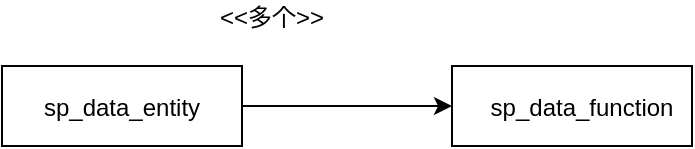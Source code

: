 <mxfile>
  <diagram id="Q2vYCBkX9x7k5LHJcVAY" name="Page-1">
    <mxGraphModel dx="868" dy="707" grid="1" gridSize="10" guides="1" tooltips="1" connect="1" arrows="1" fold="1" page="1" pageScale="1" pageWidth="1169" pageHeight="827" background="#ffffff" math="0" shadow="0">
      <root>
        <mxCell id="0"/>
        <mxCell id="1" parent="0"/>
        <mxCell id="plSPK21eBbIPx6ZMLl8d-2" value="" style="rounded=0;whiteSpace=wrap;html=1;" parent="1" vertex="1">
          <mxGeometry x="50" y="50" width="120" height="40" as="geometry"/>
        </mxCell>
        <mxCell id="uE7oUjk5ngqdHp5F5yfW-2" value="" style="rounded=0;whiteSpace=wrap;html=1;" parent="1" vertex="1">
          <mxGeometry x="275" y="50" width="120" height="40" as="geometry"/>
        </mxCell>
        <mxCell id="gAeqPz_Qd9rTSnlq3hzc-1" value="" edge="1" parent="1" source="plSPK21eBbIPx6ZMLl8d-2" target="uE7oUjk5ngqdHp5F5yfW-2" as="geometry">
          <mxGeometry relative="1" as="geometry"/>
        </mxCell>
        <mxCell id="n8KvYzCJ9TN3HycrCkGo-1" value="sp_data_entity" style="text;align=center;verticalAlign=middle;resizable=0;points=[];" parent="1" vertex="1">
          <mxGeometry x="65" y="62.5" width="90" height="15" as="geometry"/>
        </mxCell>
        <mxCell id="V7JZ6_LnSUVjRf_R4RVu-1" value="sp_data_function" style="text;align=center;verticalAlign=middle;resizable=0;points=[];" parent="1" vertex="1">
          <mxGeometry x="290" y="62.5" width="100" height="15" as="geometry"/>
        </mxCell>
        <mxCell id="YhGgX9xTqTqEhvtKrBv_" value="&lt;&lt;多个&gt;&gt;" style="text;align=center;verticalAlign=middle;resizable=0;points=[];" parent="1" vertex="1">
          <mxGeometry x="155" y="17.5" width="60" height="15" as="geometry"/>
        </mxCell>
      </root>
    </mxGraphModel>
  </diagram>
</mxfile>